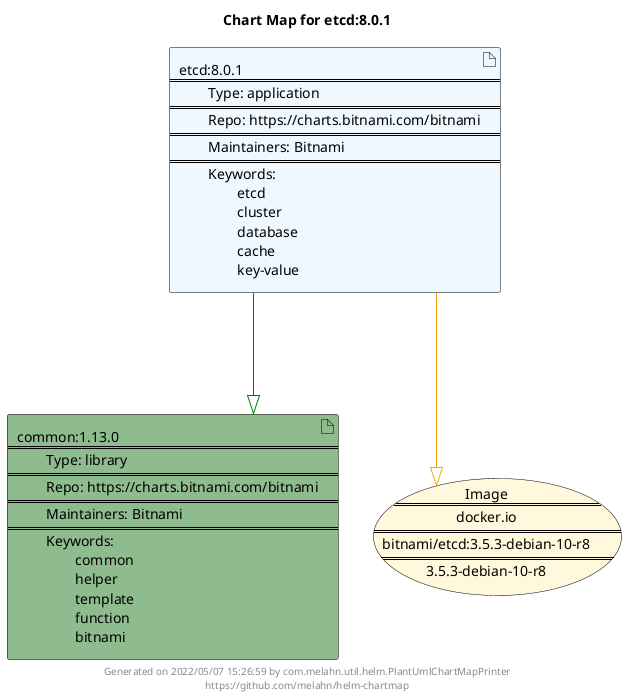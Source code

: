 @startuml
skinparam linetype ortho
skinparam backgroundColor white
skinparam usecaseBorderColor black
skinparam usecaseArrowColor LightSlateGray
skinparam artifactBorderColor black
skinparam artifactArrowColor LightSlateGray

title Chart Map for etcd:8.0.1

'There are 2 referenced Helm Charts
artifact "etcd:8.0.1\n====\n\tType: application\n====\n\tRepo: https://charts.bitnami.com/bitnami\n====\n\tMaintainers: Bitnami\n====\n\tKeywords: \n\t\tetcd\n\t\tcluster\n\t\tdatabase\n\t\tcache\n\t\tkey-value" as etcd_8_0_1 #AliceBlue
artifact "common:1.13.0\n====\n\tType: library\n====\n\tRepo: https://charts.bitnami.com/bitnami\n====\n\tMaintainers: Bitnami\n====\n\tKeywords: \n\t\tcommon\n\t\thelper\n\t\ttemplate\n\t\tfunction\n\t\tbitnami" as common_1_13_0 #DarkSeaGreen

'There is one referenced Docker Image
usecase "Image\n====\ndocker.io\n====\nbitnami/etcd:3.5.3-debian-10-r8\n====\n3.5.3-debian-10-r8" as docker_io_bitnami_etcd_3_5_3_debian_10_r8 #Cornsilk

'Chart Dependencies
etcd_8_0_1--[#green]-|>common_1_13_0
etcd_8_0_1--[#orange]-|>docker_io_bitnami_etcd_3_5_3_debian_10_r8

center footer Generated on 2022/05/07 15:26:59 by com.melahn.util.helm.PlantUmlChartMapPrinter\nhttps://github.com/melahn/helm-chartmap
@enduml
